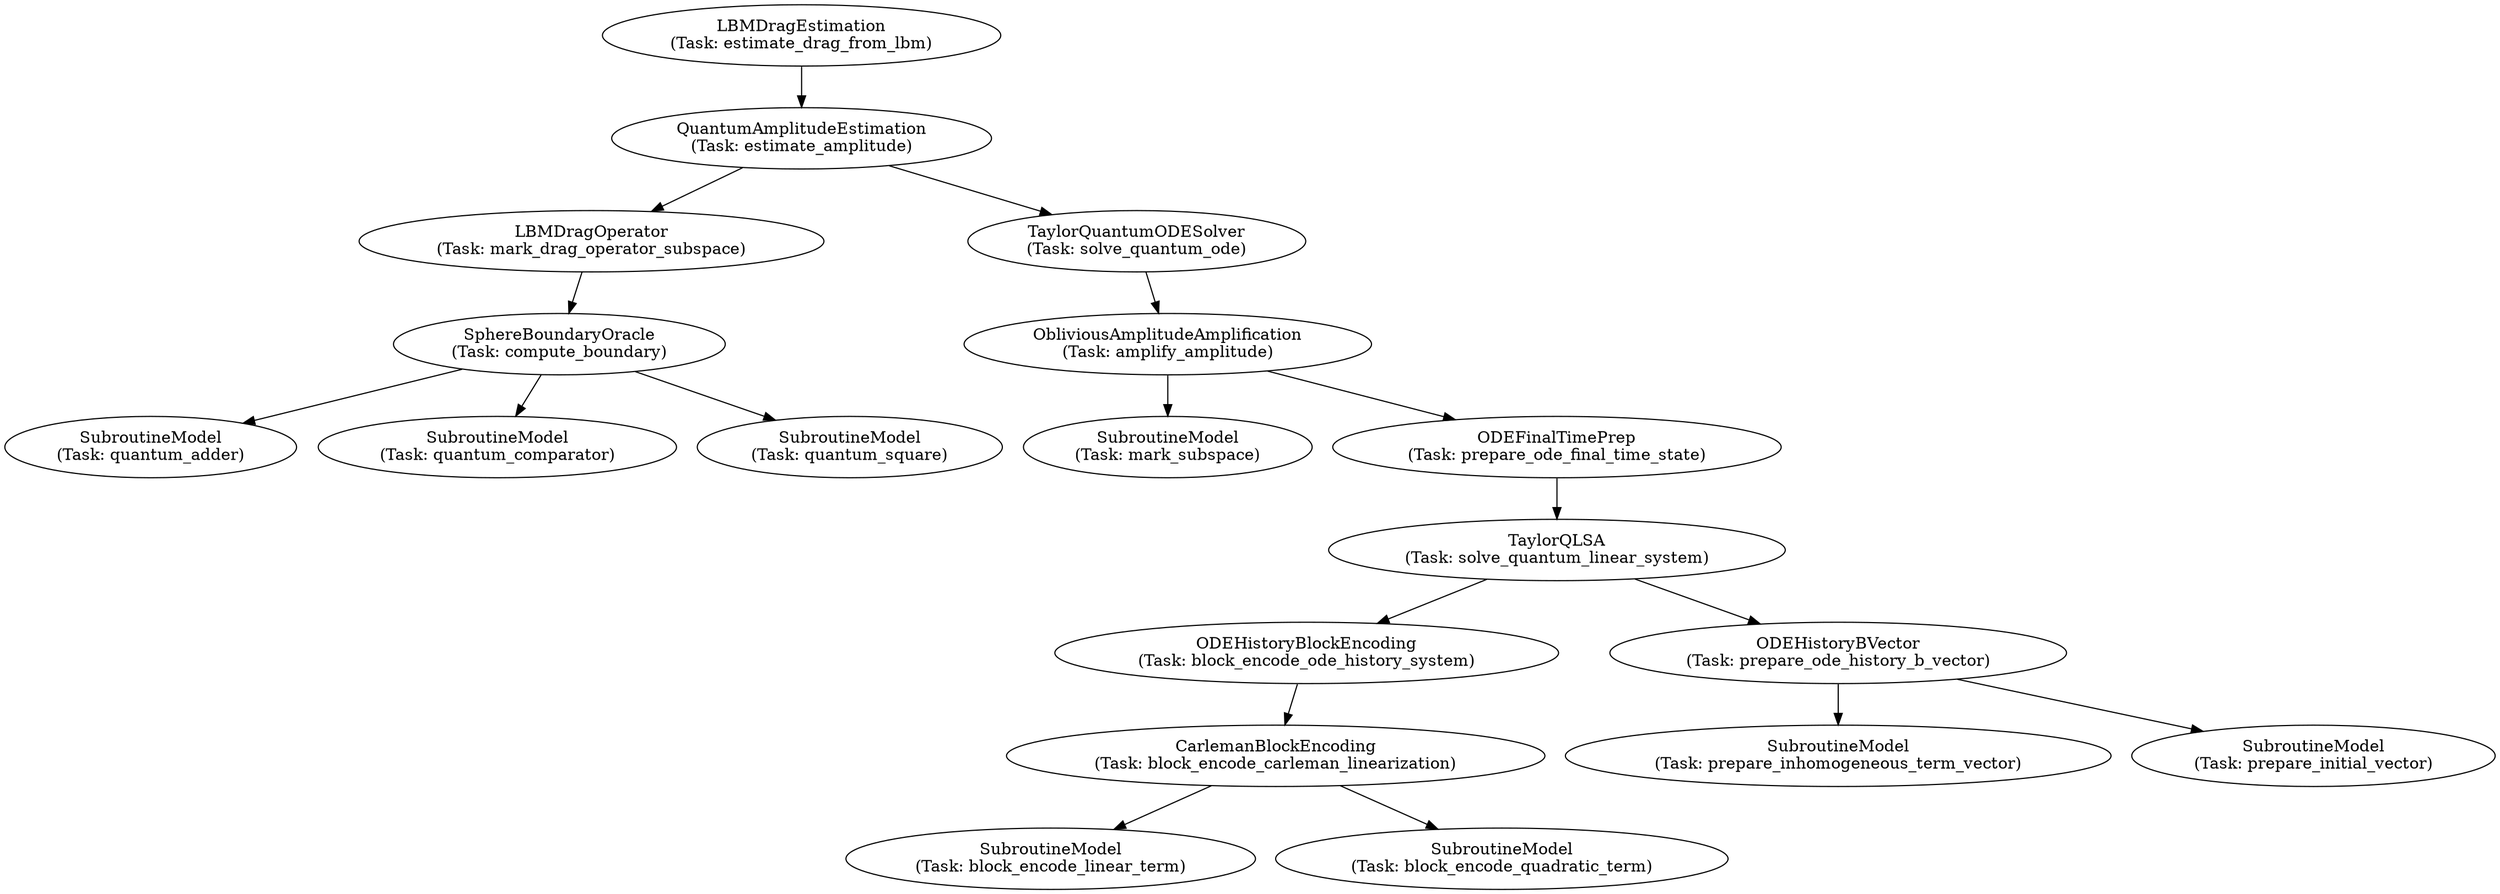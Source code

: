 // Subroutines Hierarchy
digraph {
	LBMDragEstimation_estimate_drag_from_lbm [label="LBMDragEstimation
(Task: estimate_drag_from_lbm)"]
	QuantumAmplitudeEstimation_estimate_amplitude [label="QuantumAmplitudeEstimation
(Task: estimate_amplitude)"]
	LBMDragEstimation_estimate_drag_from_lbm -> QuantumAmplitudeEstimation_estimate_amplitude
	LBMDragOperator_mark_drag_operator_subspace [label="LBMDragOperator
(Task: mark_drag_operator_subspace)"]
	QuantumAmplitudeEstimation_estimate_amplitude -> LBMDragOperator_mark_drag_operator_subspace
	SphereBoundaryOracle_compute_boundary [label="SphereBoundaryOracle
(Task: compute_boundary)"]
	LBMDragOperator_mark_drag_operator_subspace -> SphereBoundaryOracle_compute_boundary
	SubroutineModel_quantum_adder [label="SubroutineModel
(Task: quantum_adder)"]
	SphereBoundaryOracle_compute_boundary -> SubroutineModel_quantum_adder
	SubroutineModel_quantum_comparator [label="SubroutineModel
(Task: quantum_comparator)"]
	SphereBoundaryOracle_compute_boundary -> SubroutineModel_quantum_comparator
	SubroutineModel_quantum_square [label="SubroutineModel
(Task: quantum_square)"]
	SphereBoundaryOracle_compute_boundary -> SubroutineModel_quantum_square
	TaylorQuantumODESolver_solve_quantum_ode [label="TaylorQuantumODESolver
(Task: solve_quantum_ode)"]
	QuantumAmplitudeEstimation_estimate_amplitude -> TaylorQuantumODESolver_solve_quantum_ode
	ObliviousAmplitudeAmplification_amplify_amplitude [label="ObliviousAmplitudeAmplification
(Task: amplify_amplitude)"]
	TaylorQuantumODESolver_solve_quantum_ode -> ObliviousAmplitudeAmplification_amplify_amplitude
	SubroutineModel_mark_subspace [label="SubroutineModel
(Task: mark_subspace)"]
	ObliviousAmplitudeAmplification_amplify_amplitude -> SubroutineModel_mark_subspace
	ODEFinalTimePrep_prepare_ode_final_time_state [label="ODEFinalTimePrep
(Task: prepare_ode_final_time_state)"]
	ObliviousAmplitudeAmplification_amplify_amplitude -> ODEFinalTimePrep_prepare_ode_final_time_state
	TaylorQLSA_solve_quantum_linear_system [label="TaylorQLSA
(Task: solve_quantum_linear_system)"]
	ODEFinalTimePrep_prepare_ode_final_time_state -> TaylorQLSA_solve_quantum_linear_system
	ODEHistoryBlockEncoding_block_encode_ode_history_system [label="ODEHistoryBlockEncoding
(Task: block_encode_ode_history_system)"]
	TaylorQLSA_solve_quantum_linear_system -> ODEHistoryBlockEncoding_block_encode_ode_history_system
	CarlemanBlockEncoding_block_encode_carleman_linearization [label="CarlemanBlockEncoding
(Task: block_encode_carleman_linearization)"]
	ODEHistoryBlockEncoding_block_encode_ode_history_system -> CarlemanBlockEncoding_block_encode_carleman_linearization
	SubroutineModel_block_encode_linear_term [label="SubroutineModel
(Task: block_encode_linear_term)"]
	CarlemanBlockEncoding_block_encode_carleman_linearization -> SubroutineModel_block_encode_linear_term
	SubroutineModel_block_encode_quadratic_term [label="SubroutineModel
(Task: block_encode_quadratic_term)"]
	CarlemanBlockEncoding_block_encode_carleman_linearization -> SubroutineModel_block_encode_quadratic_term
	ODEHistoryBVector_prepare_ode_history_b_vector [label="ODEHistoryBVector
(Task: prepare_ode_history_b_vector)"]
	TaylorQLSA_solve_quantum_linear_system -> ODEHistoryBVector_prepare_ode_history_b_vector
	SubroutineModel_prepare_inhomogeneous_term_vector [label="SubroutineModel
(Task: prepare_inhomogeneous_term_vector)"]
	ODEHistoryBVector_prepare_ode_history_b_vector -> SubroutineModel_prepare_inhomogeneous_term_vector
	SubroutineModel_prepare_initial_vector [label="SubroutineModel
(Task: prepare_initial_vector)"]
	ODEHistoryBVector_prepare_ode_history_b_vector -> SubroutineModel_prepare_initial_vector
}
